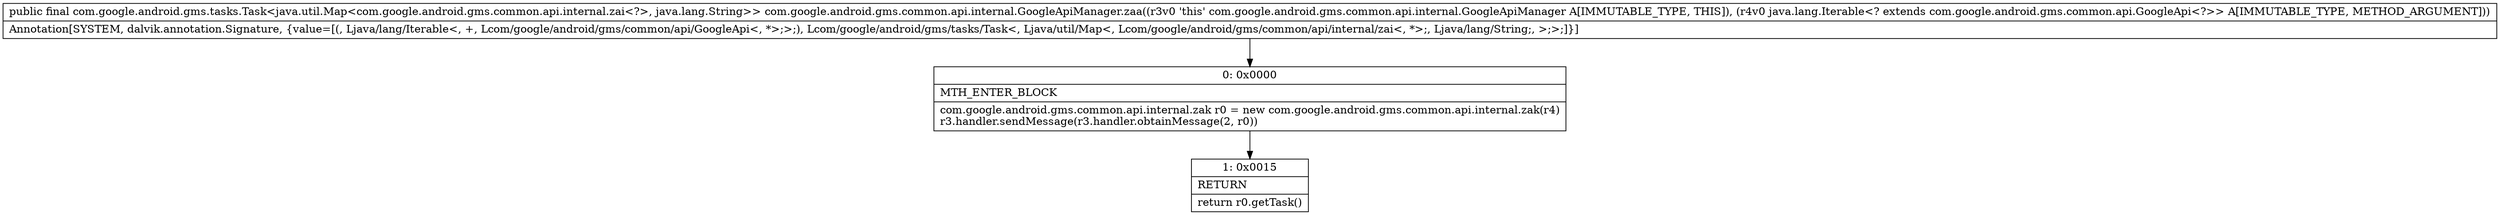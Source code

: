 digraph "CFG forcom.google.android.gms.common.api.internal.GoogleApiManager.zaa(Ljava\/lang\/Iterable;)Lcom\/google\/android\/gms\/tasks\/Task;" {
Node_0 [shape=record,label="{0\:\ 0x0000|MTH_ENTER_BLOCK\l|com.google.android.gms.common.api.internal.zak r0 = new com.google.android.gms.common.api.internal.zak(r4)\lr3.handler.sendMessage(r3.handler.obtainMessage(2, r0))\l}"];
Node_1 [shape=record,label="{1\:\ 0x0015|RETURN\l|return r0.getTask()\l}"];
MethodNode[shape=record,label="{public final com.google.android.gms.tasks.Task\<java.util.Map\<com.google.android.gms.common.api.internal.zai\<?\>, java.lang.String\>\> com.google.android.gms.common.api.internal.GoogleApiManager.zaa((r3v0 'this' com.google.android.gms.common.api.internal.GoogleApiManager A[IMMUTABLE_TYPE, THIS]), (r4v0 java.lang.Iterable\<? extends com.google.android.gms.common.api.GoogleApi\<?\>\> A[IMMUTABLE_TYPE, METHOD_ARGUMENT]))  | Annotation[SYSTEM, dalvik.annotation.Signature, \{value=[(, Ljava\/lang\/Iterable\<, +, Lcom\/google\/android\/gms\/common\/api\/GoogleApi\<, *\>;\>;), Lcom\/google\/android\/gms\/tasks\/Task\<, Ljava\/util\/Map\<, Lcom\/google\/android\/gms\/common\/api\/internal\/zai\<, *\>;, Ljava\/lang\/String;, \>;\>;]\}]\l}"];
MethodNode -> Node_0;
Node_0 -> Node_1;
}

